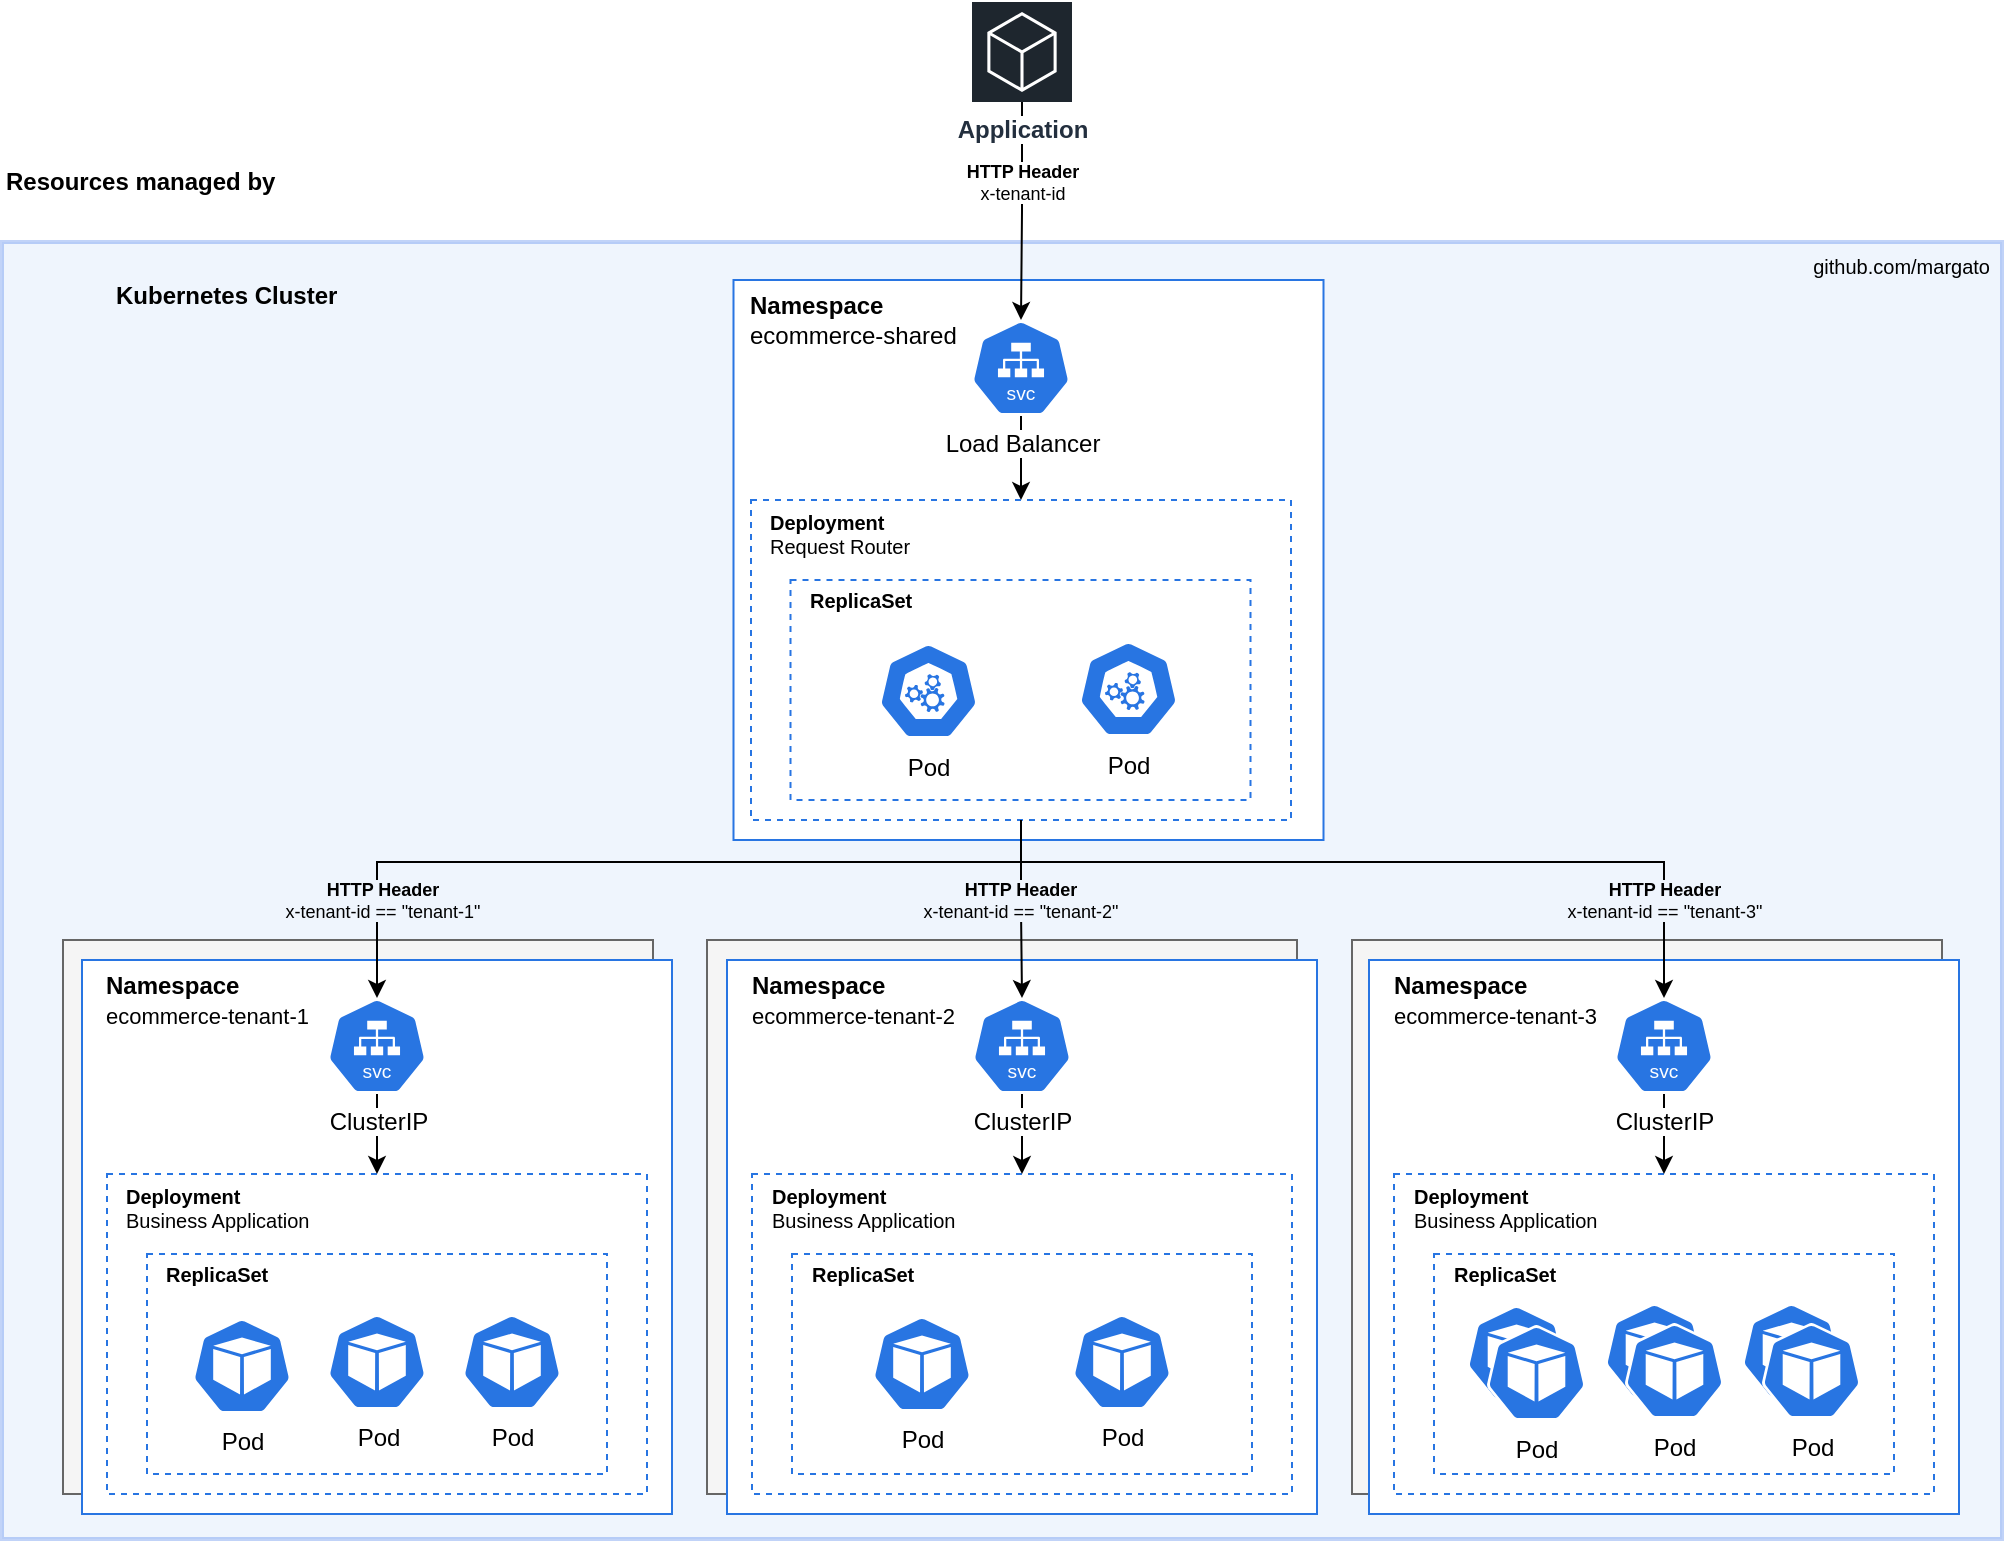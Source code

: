 <mxfile version="24.7.16">
  <diagram name="Page-1" id="od9Ed8G1yP673MtLR6Tr">
    <mxGraphModel dx="1552" dy="2233" grid="1" gridSize="10" guides="1" tooltips="1" connect="1" arrows="1" fold="1" page="1" pageScale="1" pageWidth="850" pageHeight="1100" math="0" shadow="0">
      <root>
        <mxCell id="0" />
        <mxCell id="1" parent="0" />
        <mxCell id="ZvpHR-8uwq5eBSkJst-d-92" value="" style="rounded=0;whiteSpace=wrap;html=1;fillColor=#CADDF8;fontColor=#333333;strokeColor=#326de6;opacity=30;strokeWidth=2;fontFamily=Helvetica;" parent="1" vertex="1">
          <mxGeometry x="325" y="110" width="1000" height="648.5" as="geometry" />
        </mxCell>
        <mxCell id="ZvpHR-8uwq5eBSkJst-d-80" value="" style="rounded=0;whiteSpace=wrap;html=1;fillColor=#f5f5f5;fontColor=#333333;strokeColor=#666666;fontFamily=Helvetica;" parent="1" vertex="1">
          <mxGeometry x="1000" y="459" width="295" height="277" as="geometry" />
        </mxCell>
        <mxCell id="ZvpHR-8uwq5eBSkJst-d-79" value="" style="rounded=0;whiteSpace=wrap;html=1;fillColor=#f5f5f5;fontColor=#333333;strokeColor=#666666;fontFamily=Helvetica;" parent="1" vertex="1">
          <mxGeometry x="677.5" y="459" width="295" height="277" as="geometry" />
        </mxCell>
        <mxCell id="ZvpHR-8uwq5eBSkJst-d-77" value="" style="rounded=0;whiteSpace=wrap;html=1;fillColor=#f5f5f5;fontColor=#333333;strokeColor=#666666;fontFamily=Helvetica;" parent="1" vertex="1">
          <mxGeometry x="355.5" y="459" width="295" height="277" as="geometry" />
        </mxCell>
        <mxCell id="ZvpHR-8uwq5eBSkJst-d-2" value="" style="rounded=0;whiteSpace=wrap;html=1;strokeColor=#2875e2;fontFamily=Helvetica;" parent="1" vertex="1">
          <mxGeometry x="365" y="469" width="295" height="277" as="geometry" />
        </mxCell>
        <mxCell id="ZvpHR-8uwq5eBSkJst-d-4" value="" style="rounded=0;whiteSpace=wrap;html=1;dashed=1;strokeColor=#2875e2;fontFamily=Helvetica;" parent="1" vertex="1">
          <mxGeometry x="377.5" y="576" width="270" height="160" as="geometry" />
        </mxCell>
        <mxCell id="ZvpHR-8uwq5eBSkJst-d-43" value="" style="rounded=0;whiteSpace=wrap;html=1;dashed=1;strokeColor=#2875e2;fontFamily=Helvetica;" parent="1" vertex="1">
          <mxGeometry x="397.5" y="616" width="230" height="110" as="geometry" />
        </mxCell>
        <mxCell id="ZvpHR-8uwq5eBSkJst-d-1" value="&lt;span&gt;Pod&lt;/span&gt;" style="aspect=fixed;sketch=0;html=1;dashed=0;whitespace=wrap;verticalLabelPosition=bottom;verticalAlign=top;fillColor=#2875E2;strokeColor=#ffffff;points=[[0.005,0.63,0],[0.1,0.2,0],[0.9,0.2,0],[0.5,0,0],[0.995,0.63,0],[0.72,0.99,0],[0.5,1,0],[0.28,0.99,0]];shape=mxgraph.kubernetes.icon2;prIcon=pod;fontFamily=Helvetica;" parent="1" vertex="1">
          <mxGeometry x="420" y="648" width="50" height="48" as="geometry" />
        </mxCell>
        <mxCell id="ZvpHR-8uwq5eBSkJst-d-3" value="&lt;b&gt;Namespace&lt;/b&gt;&lt;div&gt;&lt;font style=&quot;font-size: 11px;&quot;&gt;ecommerce-tenant-1&lt;/font&gt;&lt;/div&gt;" style="text;html=1;align=left;verticalAlign=middle;resizable=0;points=[];autosize=1;strokeColor=none;fillColor=none;fontFamily=Helvetica;" parent="1" vertex="1">
          <mxGeometry x="375" y="469" width="130" height="40" as="geometry" />
        </mxCell>
        <mxCell id="ZvpHR-8uwq5eBSkJst-d-5" value="&lt;b style=&quot;font-size: 10px;&quot;&gt;Deployment&lt;/b&gt;&lt;br style=&quot;font-size: 10px;&quot;&gt;&lt;div style=&quot;font-size: 10px;&quot;&gt;&lt;font style=&quot;font-size: 10px;&quot;&gt;Business Application&lt;/font&gt;&lt;/div&gt;" style="text;html=1;align=left;verticalAlign=middle;resizable=0;points=[];autosize=1;strokeColor=none;fillColor=none;fontSize=10;fontFamily=Helvetica;" parent="1" vertex="1">
          <mxGeometry x="385" y="573" width="120" height="40" as="geometry" />
        </mxCell>
        <mxCell id="ZvpHR-8uwq5eBSkJst-d-6" value="&lt;span&gt;Pod&lt;/span&gt;" style="aspect=fixed;sketch=0;html=1;dashed=0;whitespace=wrap;verticalLabelPosition=bottom;verticalAlign=top;fillColor=#2875E2;strokeColor=#ffffff;points=[[0.005,0.63,0],[0.1,0.2,0],[0.9,0.2,0],[0.5,0,0],[0.995,0.63,0],[0.72,0.99,0],[0.5,1,0],[0.28,0.99,0]];shape=mxgraph.kubernetes.icon2;prIcon=pod;fontFamily=Helvetica;" parent="1" vertex="1">
          <mxGeometry x="487.5" y="646" width="50" height="48" as="geometry" />
        </mxCell>
        <mxCell id="ZvpHR-8uwq5eBSkJst-d-7" value="&lt;span&gt;Pod&lt;/span&gt;" style="aspect=fixed;sketch=0;html=1;dashed=0;whitespace=wrap;verticalLabelPosition=bottom;verticalAlign=top;fillColor=#2875E2;strokeColor=#ffffff;points=[[0.005,0.63,0],[0.1,0.2,0],[0.9,0.2,0],[0.5,0,0],[0.995,0.63,0],[0.72,0.99,0],[0.5,1,0],[0.28,0.99,0]];shape=mxgraph.kubernetes.icon2;prIcon=pod;fontFamily=Helvetica;" parent="1" vertex="1">
          <mxGeometry x="555" y="646" width="50" height="48" as="geometry" />
        </mxCell>
        <mxCell id="ZvpHR-8uwq5eBSkJst-d-9" style="edgeStyle=orthogonalEdgeStyle;rounded=0;orthogonalLoop=1;jettySize=auto;html=1;fontFamily=Helvetica;" parent="1" source="ZvpHR-8uwq5eBSkJst-d-8" target="ZvpHR-8uwq5eBSkJst-d-4" edge="1">
          <mxGeometry relative="1" as="geometry" />
        </mxCell>
        <mxCell id="ZvpHR-8uwq5eBSkJst-d-8" value="ClusterIP" style="aspect=fixed;sketch=0;html=1;dashed=0;whitespace=wrap;verticalLabelPosition=bottom;verticalAlign=top;fillColor=#2875E2;strokeColor=#ffffff;points=[[0.005,0.63,0],[0.1,0.2,0],[0.9,0.2,0],[0.5,0,0],[0.995,0.63,0],[0.72,0.99,0],[0.5,1,0],[0.28,0.99,0]];shape=mxgraph.kubernetes.icon2;kubernetesLabel=1;prIcon=svc;labelBackgroundColor=default;fontFamily=Helvetica;" parent="1" vertex="1">
          <mxGeometry x="487.5" y="488" width="50" height="48" as="geometry" />
        </mxCell>
        <mxCell id="ZvpHR-8uwq5eBSkJst-d-35" value="" style="rounded=0;whiteSpace=wrap;html=1;strokeColor=#2875e2;fontFamily=Helvetica;" parent="1" vertex="1">
          <mxGeometry x="690.75" y="129" width="295" height="280" as="geometry" />
        </mxCell>
        <mxCell id="ZvpHR-8uwq5eBSkJst-d-36" value="&lt;b&gt;Namespace&lt;/b&gt;&lt;div&gt;ecommerce-shared&lt;/div&gt;" style="text;html=1;align=left;verticalAlign=middle;resizable=0;points=[];autosize=1;strokeColor=none;fillColor=none;fontFamily=Helvetica;" parent="1" vertex="1">
          <mxGeometry x="697" y="129" width="130" height="40" as="geometry" />
        </mxCell>
        <mxCell id="ZvpHR-8uwq5eBSkJst-d-39" style="edgeStyle=orthogonalEdgeStyle;rounded=0;orthogonalLoop=1;jettySize=auto;html=1;entryX=0.5;entryY=0;entryDx=0;entryDy=0;fontFamily=Helvetica;" parent="1" source="ZvpHR-8uwq5eBSkJst-d-40" target="ZvpHR-8uwq5eBSkJst-d-70" edge="1">
          <mxGeometry relative="1" as="geometry">
            <mxPoint x="834.5" y="277" as="targetPoint" />
          </mxGeometry>
        </mxCell>
        <mxCell id="ZvpHR-8uwq5eBSkJst-d-40" value="Load Balancer" style="aspect=fixed;sketch=0;html=1;dashed=0;whitespace=wrap;verticalLabelPosition=bottom;verticalAlign=top;fillColor=#2875E2;strokeColor=#ffffff;points=[[0.005,0.63,0],[0.1,0.2,0],[0.9,0.2,0],[0.5,0,0],[0.995,0.63,0],[0.72,0.99,0],[0.5,1,0],[0.28,0.99,0]];shape=mxgraph.kubernetes.icon2;kubernetesLabel=1;prIcon=svc;labelBackgroundColor=default;fontFamily=Helvetica;" parent="1" vertex="1">
          <mxGeometry x="809.5" y="149" width="50" height="48" as="geometry" />
        </mxCell>
        <mxCell id="ZvpHR-8uwq5eBSkJst-d-44" value="&lt;b style=&quot;font-size: 10px;&quot;&gt;ReplicaSet&lt;/b&gt;" style="text;html=1;align=left;verticalAlign=middle;resizable=0;points=[];autosize=1;strokeColor=none;fillColor=none;fontSize=10;fontFamily=Helvetica;" parent="1" vertex="1">
          <mxGeometry x="405" y="611" width="70" height="30" as="geometry" />
        </mxCell>
        <mxCell id="ZvpHR-8uwq5eBSkJst-d-45" value="" style="rounded=0;whiteSpace=wrap;html=1;strokeColor=#2875e2;fontFamily=Helvetica;" parent="1" vertex="1">
          <mxGeometry x="687.5" y="469" width="295" height="277" as="geometry" />
        </mxCell>
        <mxCell id="ZvpHR-8uwq5eBSkJst-d-46" value="" style="rounded=0;whiteSpace=wrap;html=1;dashed=1;strokeColor=#2875e2;fontFamily=Helvetica;" parent="1" vertex="1">
          <mxGeometry x="700" y="576" width="270" height="160" as="geometry" />
        </mxCell>
        <mxCell id="ZvpHR-8uwq5eBSkJst-d-47" value="" style="rounded=0;whiteSpace=wrap;html=1;dashed=1;strokeColor=#2875e2;fontFamily=Helvetica;" parent="1" vertex="1">
          <mxGeometry x="720" y="616" width="230" height="110" as="geometry" />
        </mxCell>
        <mxCell id="ZvpHR-8uwq5eBSkJst-d-48" value="&lt;span&gt;Pod&lt;/span&gt;" style="aspect=fixed;sketch=0;html=1;dashed=0;whitespace=wrap;verticalLabelPosition=bottom;verticalAlign=top;fillColor=#2875E2;strokeColor=#ffffff;points=[[0.005,0.63,0],[0.1,0.2,0],[0.9,0.2,0],[0.5,0,0],[0.995,0.63,0],[0.72,0.99,0],[0.5,1,0],[0.28,0.99,0]];shape=mxgraph.kubernetes.icon2;prIcon=pod;fontFamily=Helvetica;" parent="1" vertex="1">
          <mxGeometry x="760" y="647" width="50" height="48" as="geometry" />
        </mxCell>
        <mxCell id="ZvpHR-8uwq5eBSkJst-d-49" value="&lt;b&gt;Namespace&lt;/b&gt;&lt;div&gt;&lt;font style=&quot;font-size: 11px;&quot;&gt;ecommerce-tenant-2&lt;/font&gt;&lt;/div&gt;" style="text;html=1;align=left;verticalAlign=middle;resizable=0;points=[];autosize=1;strokeColor=none;fillColor=none;fontFamily=Helvetica;" parent="1" vertex="1">
          <mxGeometry x="697.5" y="469" width="130" height="40" as="geometry" />
        </mxCell>
        <mxCell id="ZvpHR-8uwq5eBSkJst-d-50" value="&lt;b style=&quot;font-size: 10px;&quot;&gt;Deployment&lt;/b&gt;&lt;br style=&quot;font-size: 10px;&quot;&gt;&lt;div style=&quot;font-size: 10px;&quot;&gt;&lt;font style=&quot;font-size: 10px;&quot;&gt;Business Application&lt;/font&gt;&lt;/div&gt;" style="text;html=1;align=left;verticalAlign=middle;resizable=0;points=[];autosize=1;strokeColor=none;fillColor=none;fontSize=10;fontFamily=Helvetica;" parent="1" vertex="1">
          <mxGeometry x="707.5" y="573" width="120" height="40" as="geometry" />
        </mxCell>
        <mxCell id="ZvpHR-8uwq5eBSkJst-d-52" value="&lt;span&gt;Pod&lt;/span&gt;" style="aspect=fixed;sketch=0;html=1;dashed=0;whitespace=wrap;verticalLabelPosition=bottom;verticalAlign=top;fillColor=#2875E2;strokeColor=#ffffff;points=[[0.005,0.63,0],[0.1,0.2,0],[0.9,0.2,0],[0.5,0,0],[0.995,0.63,0],[0.72,0.99,0],[0.5,1,0],[0.28,0.99,0]];shape=mxgraph.kubernetes.icon2;prIcon=pod;fontFamily=Helvetica;" parent="1" vertex="1">
          <mxGeometry x="860" y="646" width="50" height="48" as="geometry" />
        </mxCell>
        <mxCell id="ZvpHR-8uwq5eBSkJst-d-53" style="edgeStyle=orthogonalEdgeStyle;rounded=0;orthogonalLoop=1;jettySize=auto;html=1;fontFamily=Helvetica;" parent="1" source="ZvpHR-8uwq5eBSkJst-d-54" target="ZvpHR-8uwq5eBSkJst-d-46" edge="1">
          <mxGeometry relative="1" as="geometry" />
        </mxCell>
        <mxCell id="ZvpHR-8uwq5eBSkJst-d-54" value="ClusterIP" style="aspect=fixed;sketch=0;html=1;dashed=0;whitespace=wrap;verticalLabelPosition=bottom;verticalAlign=top;fillColor=#2875E2;strokeColor=#ffffff;points=[[0.005,0.63,0],[0.1,0.2,0],[0.9,0.2,0],[0.5,0,0],[0.995,0.63,0],[0.72,0.99,0],[0.5,1,0],[0.28,0.99,0]];shape=mxgraph.kubernetes.icon2;kubernetesLabel=1;prIcon=svc;labelBackgroundColor=default;fontFamily=Helvetica;" parent="1" vertex="1">
          <mxGeometry x="810" y="488" width="50" height="48" as="geometry" />
        </mxCell>
        <mxCell id="ZvpHR-8uwq5eBSkJst-d-55" value="&lt;b style=&quot;font-size: 10px;&quot;&gt;ReplicaSet&lt;/b&gt;" style="text;html=1;align=left;verticalAlign=middle;resizable=0;points=[];autosize=1;strokeColor=none;fillColor=none;fontSize=10;fontFamily=Helvetica;" parent="1" vertex="1">
          <mxGeometry x="727.5" y="611" width="70" height="30" as="geometry" />
        </mxCell>
        <mxCell id="ZvpHR-8uwq5eBSkJst-d-56" value="" style="rounded=0;whiteSpace=wrap;html=1;strokeColor=#2875e2;fontFamily=Helvetica;" parent="1" vertex="1">
          <mxGeometry x="1008.5" y="469" width="295" height="277" as="geometry" />
        </mxCell>
        <mxCell id="ZvpHR-8uwq5eBSkJst-d-57" value="" style="rounded=0;whiteSpace=wrap;html=1;dashed=1;strokeColor=#2875e2;fontFamily=Helvetica;" parent="1" vertex="1">
          <mxGeometry x="1021" y="576" width="270" height="160" as="geometry" />
        </mxCell>
        <mxCell id="ZvpHR-8uwq5eBSkJst-d-58" value="" style="rounded=0;whiteSpace=wrap;html=1;dashed=1;strokeColor=#2875e2;fontFamily=Helvetica;" parent="1" vertex="1">
          <mxGeometry x="1041" y="616" width="230" height="110" as="geometry" />
        </mxCell>
        <mxCell id="ZvpHR-8uwq5eBSkJst-d-59" value="" style="aspect=fixed;sketch=0;html=1;dashed=0;whitespace=wrap;verticalLabelPosition=bottom;verticalAlign=top;fillColor=#2875E2;strokeColor=#ffffff;points=[[0.005,0.63,0],[0.1,0.2,0],[0.9,0.2,0],[0.5,0,0],[0.995,0.63,0],[0.72,0.99,0],[0.5,1,0],[0.28,0.99,0]];shape=mxgraph.kubernetes.icon2;prIcon=pod;fontFamily=Helvetica;" parent="1" vertex="1">
          <mxGeometry x="1057.25" y="641.5" width="50" height="48" as="geometry" />
        </mxCell>
        <mxCell id="ZvpHR-8uwq5eBSkJst-d-60" value="&lt;b&gt;Namespace&lt;/b&gt;&lt;div&gt;&lt;font style=&quot;font-size: 11px;&quot;&gt;ecommerce-tenant-3&lt;/font&gt;&lt;/div&gt;" style="text;html=1;align=left;verticalAlign=middle;resizable=0;points=[];autosize=1;strokeColor=none;fillColor=none;fontFamily=Helvetica;" parent="1" vertex="1">
          <mxGeometry x="1018.5" y="469" width="130" height="40" as="geometry" />
        </mxCell>
        <mxCell id="ZvpHR-8uwq5eBSkJst-d-61" value="&lt;b style=&quot;font-size: 10px;&quot;&gt;Deployment&lt;/b&gt;&lt;br style=&quot;font-size: 10px;&quot;&gt;&lt;div style=&quot;font-size: 10px;&quot;&gt;&lt;font style=&quot;font-size: 10px;&quot;&gt;Business Application&lt;/font&gt;&lt;/div&gt;" style="text;html=1;align=left;verticalAlign=middle;resizable=0;points=[];autosize=1;strokeColor=none;fillColor=none;fontSize=10;fontFamily=Helvetica;" parent="1" vertex="1">
          <mxGeometry x="1028.5" y="573" width="120" height="40" as="geometry" />
        </mxCell>
        <mxCell id="ZvpHR-8uwq5eBSkJst-d-62" value="" style="aspect=fixed;sketch=0;html=1;dashed=0;whitespace=wrap;verticalLabelPosition=bottom;verticalAlign=top;fillColor=#2875E2;strokeColor=#ffffff;points=[[0.005,0.63,0],[0.1,0.2,0],[0.9,0.2,0],[0.5,0,0],[0.995,0.63,0],[0.72,0.99,0],[0.5,1,0],[0.28,0.99,0]];shape=mxgraph.kubernetes.icon2;prIcon=pod;fontFamily=Helvetica;" parent="1" vertex="1">
          <mxGeometry x="1126.25" y="640.5" width="50" height="48" as="geometry" />
        </mxCell>
        <mxCell id="ZvpHR-8uwq5eBSkJst-d-63" value="" style="aspect=fixed;sketch=0;html=1;dashed=0;whitespace=wrap;verticalLabelPosition=bottom;verticalAlign=top;fillColor=#2875E2;strokeColor=#ffffff;points=[[0.005,0.63,0],[0.1,0.2,0],[0.9,0.2,0],[0.5,0,0],[0.995,0.63,0],[0.72,0.99,0],[0.5,1,0],[0.28,0.99,0]];shape=mxgraph.kubernetes.icon2;prIcon=pod;fontFamily=Helvetica;" parent="1" vertex="1">
          <mxGeometry x="1194.75" y="640.5" width="50" height="48" as="geometry" />
        </mxCell>
        <mxCell id="ZvpHR-8uwq5eBSkJst-d-64" style="edgeStyle=orthogonalEdgeStyle;rounded=0;orthogonalLoop=1;jettySize=auto;html=1;fontFamily=Helvetica;" parent="1" source="ZvpHR-8uwq5eBSkJst-d-65" target="ZvpHR-8uwq5eBSkJst-d-57" edge="1">
          <mxGeometry relative="1" as="geometry" />
        </mxCell>
        <mxCell id="ZvpHR-8uwq5eBSkJst-d-65" value="ClusterIP" style="aspect=fixed;sketch=0;html=1;dashed=0;whitespace=wrap;verticalLabelPosition=bottom;verticalAlign=top;fillColor=#2875E2;strokeColor=#ffffff;points=[[0.005,0.63,0],[0.1,0.2,0],[0.9,0.2,0],[0.5,0,0],[0.995,0.63,0],[0.72,0.99,0],[0.5,1,0],[0.28,0.99,0]];shape=mxgraph.kubernetes.icon2;kubernetesLabel=1;prIcon=svc;labelBackgroundColor=default;fontFamily=Helvetica;" parent="1" vertex="1">
          <mxGeometry x="1131" y="488" width="50" height="48" as="geometry" />
        </mxCell>
        <mxCell id="ZvpHR-8uwq5eBSkJst-d-66" value="&lt;b style=&quot;font-size: 10px;&quot;&gt;ReplicaSet&lt;/b&gt;" style="text;html=1;align=left;verticalAlign=middle;resizable=0;points=[];autosize=1;strokeColor=none;fillColor=none;fontSize=10;fontFamily=Helvetica;" parent="1" vertex="1">
          <mxGeometry x="1048.5" y="611" width="70" height="30" as="geometry" />
        </mxCell>
        <mxCell id="ZvpHR-8uwq5eBSkJst-d-67" value="Pod" style="aspect=fixed;sketch=0;html=1;dashed=0;whitespace=wrap;verticalLabelPosition=bottom;verticalAlign=top;fillColor=#2875E2;strokeColor=#ffffff;points=[[0.005,0.63,0],[0.1,0.2,0],[0.9,0.2,0],[0.5,0,0],[0.995,0.63,0],[0.72,0.99,0],[0.5,1,0],[0.28,0.99,0]];shape=mxgraph.kubernetes.icon2;prIcon=pod;fontFamily=Helvetica;" parent="1" vertex="1">
          <mxGeometry x="1067.25" y="651.5" width="50" height="48" as="geometry" />
        </mxCell>
        <mxCell id="ZvpHR-8uwq5eBSkJst-d-68" value="Pod" style="aspect=fixed;sketch=0;html=1;dashed=0;whitespace=wrap;verticalLabelPosition=bottom;verticalAlign=top;fillColor=#2875E2;strokeColor=#ffffff;points=[[0.005,0.63,0],[0.1,0.2,0],[0.9,0.2,0],[0.5,0,0],[0.995,0.63,0],[0.72,0.99,0],[0.5,1,0],[0.28,0.99,0]];shape=mxgraph.kubernetes.icon2;prIcon=pod;fontFamily=Helvetica;" parent="1" vertex="1">
          <mxGeometry x="1136.25" y="650.5" width="50" height="48" as="geometry" />
        </mxCell>
        <mxCell id="ZvpHR-8uwq5eBSkJst-d-69" value="Pod" style="aspect=fixed;sketch=0;html=1;dashed=0;whitespace=wrap;verticalLabelPosition=bottom;verticalAlign=top;fillColor=#2875E2;strokeColor=#ffffff;points=[[0.005,0.63,0],[0.1,0.2,0],[0.9,0.2,0],[0.5,0,0],[0.995,0.63,0],[0.72,0.99,0],[0.5,1,0],[0.28,0.99,0]];shape=mxgraph.kubernetes.icon2;prIcon=pod;fontFamily=Helvetica;" parent="1" vertex="1">
          <mxGeometry x="1204.75" y="650.5" width="50" height="48" as="geometry" />
        </mxCell>
        <mxCell id="ZvpHR-8uwq5eBSkJst-d-70" value="" style="rounded=0;whiteSpace=wrap;html=1;dashed=1;strokeColor=#2875e2;fontFamily=Helvetica;" parent="1" vertex="1">
          <mxGeometry x="699.5" y="239" width="270" height="160" as="geometry" />
        </mxCell>
        <mxCell id="ZvpHR-8uwq5eBSkJst-d-71" value="" style="rounded=0;whiteSpace=wrap;html=1;dashed=1;strokeColor=#2875e2;fontFamily=Helvetica;" parent="1" vertex="1">
          <mxGeometry x="719.25" y="279" width="230" height="110" as="geometry" />
        </mxCell>
        <mxCell id="ZvpHR-8uwq5eBSkJst-d-72" value="&lt;span&gt;Pod&lt;/span&gt;" style="aspect=fixed;sketch=0;html=1;dashed=0;whitespace=wrap;verticalLabelPosition=bottom;verticalAlign=top;fillColor=#2875E2;strokeColor=#ffffff;points=[[0.005,0.63,0],[0.1,0.2,0],[0.9,0.2,0],[0.5,0,0],[0.995,0.63,0],[0.72,0.99,0],[0.5,1,0],[0.28,0.99,0]];shape=mxgraph.kubernetes.icon2;prIcon=api;fontStyle=0;fontFamily=Helvetica;" parent="1" vertex="1">
          <mxGeometry x="763.25" y="310.5" width="50" height="48" as="geometry" />
        </mxCell>
        <mxCell id="ZvpHR-8uwq5eBSkJst-d-73" value="&lt;b style=&quot;font-size: 10px;&quot;&gt;Deployment&lt;/b&gt;&lt;br style=&quot;font-size: 10px;&quot;&gt;&lt;div style=&quot;font-size: 10px;&quot;&gt;&lt;font style=&quot;font-size: 10px;&quot;&gt;Request Router&lt;/font&gt;&lt;/div&gt;" style="text;html=1;align=left;verticalAlign=middle;resizable=0;points=[];autosize=1;strokeColor=none;fillColor=none;fontSize=10;fontFamily=Helvetica;" parent="1" vertex="1">
          <mxGeometry x="707" y="235.87" width="90" height="40" as="geometry" />
        </mxCell>
        <mxCell id="ZvpHR-8uwq5eBSkJst-d-74" value="&lt;span&gt;Pod&lt;/span&gt;" style="aspect=fixed;sketch=0;html=1;dashed=0;whitespace=wrap;verticalLabelPosition=bottom;verticalAlign=top;fillColor=#2875E2;strokeColor=#ffffff;points=[[0.005,0.63,0],[0.1,0.2,0],[0.9,0.2,0],[0.5,0,0],[0.995,0.63,0],[0.72,0.99,0],[0.5,1,0],[0.28,0.99,0]];shape=mxgraph.kubernetes.icon2;prIcon=api;fontStyle=0;fontFamily=Helvetica;" parent="1" vertex="1">
          <mxGeometry x="863.25" y="309.5" width="50" height="48" as="geometry" />
        </mxCell>
        <mxCell id="ZvpHR-8uwq5eBSkJst-d-75" value="&lt;b style=&quot;font-size: 10px;&quot;&gt;ReplicaSet&lt;/b&gt;" style="text;html=1;align=left;verticalAlign=middle;resizable=0;points=[];autosize=1;strokeColor=none;fillColor=none;fontSize=10;fontFamily=Helvetica;" parent="1" vertex="1">
          <mxGeometry x="727" y="274" width="70" height="30" as="geometry" />
        </mxCell>
        <mxCell id="ZvpHR-8uwq5eBSkJst-d-84" value="" style="shape=image;verticalLabelPosition=bottom;labelBackgroundColor=default;verticalAlign=top;aspect=fixed;imageAspect=0;image=https://miro.medium.com/v2/resize:fit:700/1*Y0Ol0k6M_DG_tsfyGKYhqQ.png;fontFamily=Helvetica;" parent="1" vertex="1">
          <mxGeometry x="597" y="579.11" width="47.5" height="17.78" as="geometry" />
        </mxCell>
        <mxCell id="ZvpHR-8uwq5eBSkJst-d-85" value="" style="shape=image;verticalLabelPosition=bottom;labelBackgroundColor=default;verticalAlign=top;aspect=fixed;imageAspect=0;image=https://miro.medium.com/v2/resize:fit:700/1*Y0Ol0k6M_DG_tsfyGKYhqQ.png;fontFamily=Helvetica;" parent="1" vertex="1">
          <mxGeometry x="919.5" y="579.11" width="47.5" height="17.78" as="geometry" />
        </mxCell>
        <mxCell id="ZvpHR-8uwq5eBSkJst-d-86" value="" style="shape=image;verticalLabelPosition=bottom;labelBackgroundColor=default;verticalAlign=top;aspect=fixed;imageAspect=0;image=https://miro.medium.com/v2/resize:fit:700/1*Y0Ol0k6M_DG_tsfyGKYhqQ.png;fontFamily=Helvetica;" parent="1" vertex="1">
          <mxGeometry x="1242.5" y="580.11" width="47.5" height="17.78" as="geometry" />
        </mxCell>
        <mxCell id="ZvpHR-8uwq5eBSkJst-d-87" style="edgeStyle=orthogonalEdgeStyle;rounded=0;orthogonalLoop=1;jettySize=auto;html=1;exitX=0.5;exitY=1;exitDx=0;exitDy=0;entryX=0.5;entryY=0;entryDx=0;entryDy=0;entryPerimeter=0;fontFamily=Helvetica;" parent="1" source="ZvpHR-8uwq5eBSkJst-d-70" target="ZvpHR-8uwq5eBSkJst-d-8" edge="1">
          <mxGeometry relative="1" as="geometry">
            <Array as="points">
              <mxPoint x="835" y="420" />
              <mxPoint x="513" y="420" />
            </Array>
          </mxGeometry>
        </mxCell>
        <mxCell id="ZvpHR-8uwq5eBSkJst-d-88" style="edgeStyle=orthogonalEdgeStyle;rounded=0;orthogonalLoop=1;jettySize=auto;html=1;exitX=0.5;exitY=1;exitDx=0;exitDy=0;entryX=0.5;entryY=0;entryDx=0;entryDy=0;entryPerimeter=0;fontFamily=Helvetica;" parent="1" source="ZvpHR-8uwq5eBSkJst-d-70" target="ZvpHR-8uwq5eBSkJst-d-54" edge="1">
          <mxGeometry relative="1" as="geometry" />
        </mxCell>
        <mxCell id="ZvpHR-8uwq5eBSkJst-d-89" style="edgeStyle=orthogonalEdgeStyle;rounded=0;orthogonalLoop=1;jettySize=auto;html=1;exitX=0.5;exitY=1;exitDx=0;exitDy=0;entryX=0.5;entryY=0;entryDx=0;entryDy=0;entryPerimeter=0;fontFamily=Helvetica;" parent="1" source="ZvpHR-8uwq5eBSkJst-d-70" target="ZvpHR-8uwq5eBSkJst-d-65" edge="1">
          <mxGeometry relative="1" as="geometry">
            <Array as="points">
              <mxPoint x="835" y="420" />
              <mxPoint x="1156" y="420" />
            </Array>
          </mxGeometry>
        </mxCell>
        <mxCell id="ZvpHR-8uwq5eBSkJst-d-93" value="" style="shape=image;verticalLabelPosition=bottom;labelBackgroundColor=default;verticalAlign=top;aspect=fixed;imageAspect=0;image=https://webhostinggeeks.com/blog/wp-content/uploads/2023/07/Envoy-proxy-logo.png;fontFamily=Helvetica;" parent="1" vertex="1">
          <mxGeometry x="923.25" y="240" width="45" height="37.73" as="geometry" />
        </mxCell>
        <mxCell id="ZvpHR-8uwq5eBSkJst-d-94" value="&lt;b&gt;Kubernetes Cluster&lt;/b&gt;" style="text;html=1;align=left;verticalAlign=middle;resizable=0;points=[];autosize=1;strokeColor=none;fillColor=none;fontFamily=Helvetica;" parent="1" vertex="1">
          <mxGeometry x="380" y="122" width="130" height="30" as="geometry" />
        </mxCell>
        <mxCell id="ZvpHR-8uwq5eBSkJst-d-95" value="" style="shape=image;verticalLabelPosition=bottom;labelBackgroundColor=default;verticalAlign=top;aspect=fixed;imageAspect=0;image=https://hermes.dio.me/articles/cover/d15641bf-9cee-493e-a5a4-f41ca0ffe7f7.png;fontFamily=Helvetica;" parent="1" vertex="1">
          <mxGeometry x="334" y="116.5" width="41" height="41" as="geometry" />
        </mxCell>
        <mxCell id="ZvpHR-8uwq5eBSkJst-d-97" style="edgeStyle=orthogonalEdgeStyle;rounded=0;orthogonalLoop=1;jettySize=auto;html=1;fontFamily=Helvetica;" parent="1" source="ZvpHR-8uwq5eBSkJst-d-96" target="ZvpHR-8uwq5eBSkJst-d-40" edge="1">
          <mxGeometry relative="1" as="geometry" />
        </mxCell>
        <mxCell id="ZvpHR-8uwq5eBSkJst-d-96" value="&lt;b&gt;Application&lt;/b&gt;" style="sketch=0;points=[[0,0,0],[0.25,0,0],[0.5,0,0],[0.75,0,0],[1,0,0],[0,1,0],[0.25,1,0],[0.5,1,0],[0.75,1,0],[1,1,0],[0,0.25,0],[0,0.5,0],[0,0.75,0],[1,0.25,0],[1,0.5,0],[1,0.75,0]];gradientDirection=north;outlineConnect=0;fontColor=#232F3E;gradientColor=none;fillColor=#1E262E;strokeColor=#ffffff;dashed=0;verticalLabelPosition=bottom;verticalAlign=top;align=center;html=1;fontSize=12;fontStyle=0;aspect=fixed;shape=mxgraph.aws4.resourceIcon;resIcon=mxgraph.aws4.general;labelBackgroundColor=default;fontFamily=Helvetica;" parent="1" vertex="1">
          <mxGeometry x="810" y="-10" width="50" height="50" as="geometry" />
        </mxCell>
        <mxCell id="ZvpHR-8uwq5eBSkJst-d-98" value="&lt;b style=&quot;font-size: 9px;&quot;&gt;HTTP Header&lt;/b&gt;&lt;div style=&quot;font-size: 9px;&quot;&gt;x-tenant-id&lt;/div&gt;" style="text;html=1;align=center;verticalAlign=middle;resizable=0;points=[];autosize=1;strokeColor=none;fillColor=none;fontSize=9;labelBackgroundColor=default;fontFamily=Helvetica;" parent="1" vertex="1">
          <mxGeometry x="795.25" y="60" width="80" height="40" as="geometry" />
        </mxCell>
        <mxCell id="ZvpHR-8uwq5eBSkJst-d-100" value="&lt;b&gt;HTTP Header&lt;/b&gt;&lt;div&gt;x-tenant-id == &quot;tenant-1&quot;&lt;/div&gt;" style="text;html=1;align=center;verticalAlign=middle;resizable=0;points=[];autosize=1;strokeColor=none;fillColor=none;fontSize=9;labelBackgroundColor=#eff5fd;fontFamily=Helvetica;" parent="1" vertex="1">
          <mxGeometry x="455" y="419" width="120" height="40" as="geometry" />
        </mxCell>
        <mxCell id="ZvpHR-8uwq5eBSkJst-d-101" value="&lt;b&gt;HTTP Header&lt;/b&gt;&lt;div&gt;x-tenant-id == &quot;tenant-3&quot;&lt;/div&gt;" style="text;html=1;align=center;verticalAlign=middle;resizable=0;points=[];autosize=1;strokeColor=none;fillColor=none;fontSize=9;labelBackgroundColor=#eff5fd;fontFamily=Helvetica;" parent="1" vertex="1">
          <mxGeometry x="1095.5" y="419" width="120" height="40" as="geometry" />
        </mxCell>
        <mxCell id="ZvpHR-8uwq5eBSkJst-d-102" value="&lt;b style=&quot;font-size: 9px;&quot;&gt;HTTP Header&lt;/b&gt;&lt;div style=&quot;font-size: 9px;&quot;&gt;x-tenant-id == &quot;tenant-2&quot;&lt;/div&gt;" style="text;html=1;align=center;verticalAlign=middle;resizable=0;points=[];autosize=1;strokeColor=none;fillColor=none;fontSize=9;labelBackgroundColor=#eff5fd;fontFamily=Helvetica;" parent="1" vertex="1">
          <mxGeometry x="774.25" y="419" width="120" height="40" as="geometry" />
        </mxCell>
        <mxCell id="ZvpHR-8uwq5eBSkJst-d-104" value="" style="shape=image;verticalLabelPosition=bottom;labelBackgroundColor=default;verticalAlign=top;aspect=fixed;imageAspect=0;image=https://www.redhat.com/rhdc/managed-files/helm.svg;fontFamily=Helvetica;" parent="1" vertex="1">
          <mxGeometry x="464.5" y="62.68" width="30" height="34.64" as="geometry" />
        </mxCell>
        <mxCell id="ZvpHR-8uwq5eBSkJst-d-105" value="&lt;b&gt;Resources managed by&lt;/b&gt;" style="text;html=1;align=left;verticalAlign=middle;resizable=0;points=[];autosize=1;strokeColor=none;fillColor=none;fontFamily=Helvetica;" parent="1" vertex="1">
          <mxGeometry x="325" y="65" width="160" height="30" as="geometry" />
        </mxCell>
        <mxCell id="ZvpHR-8uwq5eBSkJst-d-108" value="github.com/margato" style="text;html=1;align=right;verticalAlign=middle;resizable=0;points=[];autosize=1;strokeColor=none;fillColor=none;fontSize=10;fontStyle=0;fontFamily=Helvetica;" parent="1" vertex="1">
          <mxGeometry x="1209.75" y="107" width="110" height="30" as="geometry" />
        </mxCell>
        <mxCell id="8VWUO2gPkfuENSnmqDF6-1" value="" style="shape=image;verticalLabelPosition=bottom;labelBackgroundColor=default;verticalAlign=top;aspect=fixed;imageAspect=0;image=https://www.openpolicyagent.org/img/logos/opa-horizontal-color.png;" vertex="1" parent="1">
          <mxGeometry x="840" y="246.37" width="85.38" height="28.32" as="geometry" />
        </mxCell>
      </root>
    </mxGraphModel>
  </diagram>
</mxfile>
